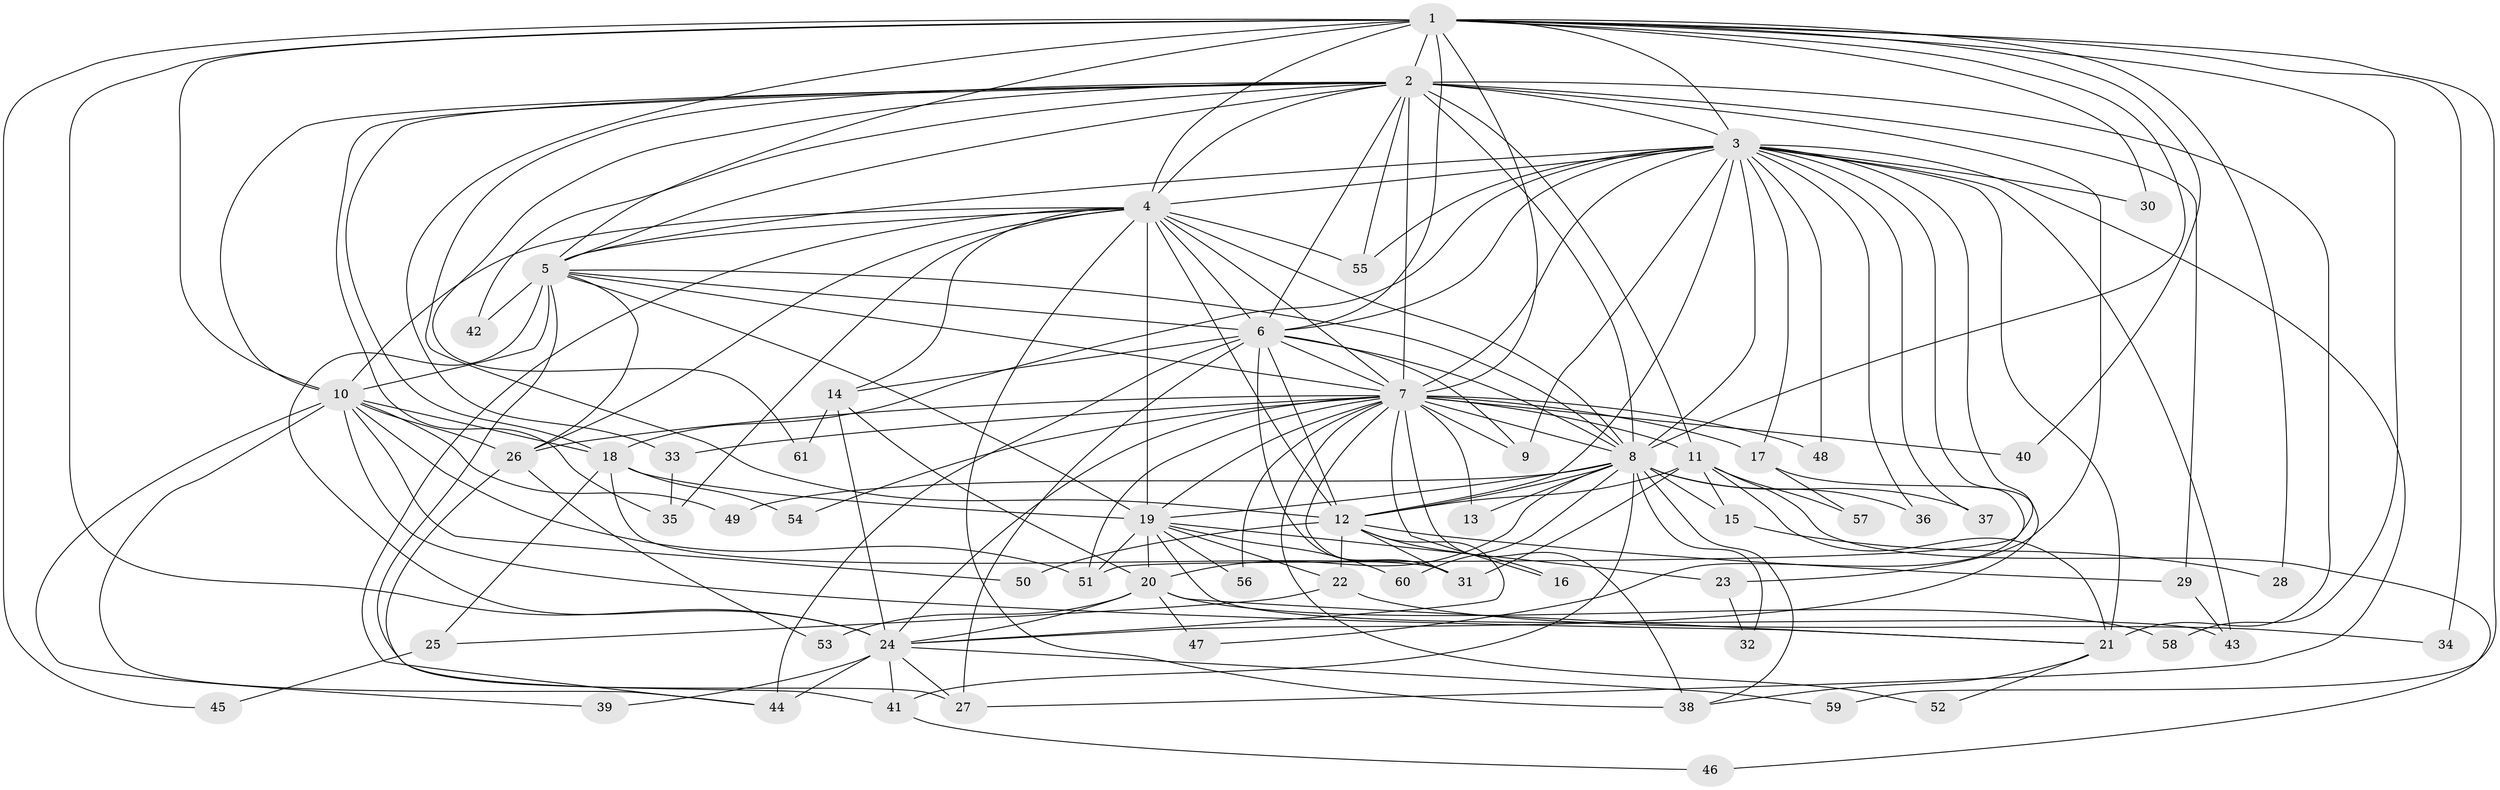 // original degree distribution, {20: 0.01652892561983471, 18: 0.024793388429752067, 27: 0.008264462809917356, 25: 0.008264462809917356, 28: 0.01652892561983471, 23: 0.008264462809917356, 3: 0.19008264462809918, 7: 0.01652892561983471, 8: 0.024793388429752067, 6: 0.024793388429752067, 2: 0.5702479338842975, 4: 0.0743801652892562, 5: 0.01652892561983471}
// Generated by graph-tools (version 1.1) at 2025/34/03/09/25 02:34:37]
// undirected, 61 vertices, 171 edges
graph export_dot {
graph [start="1"]
  node [color=gray90,style=filled];
  1;
  2;
  3;
  4;
  5;
  6;
  7;
  8;
  9;
  10;
  11;
  12;
  13;
  14;
  15;
  16;
  17;
  18;
  19;
  20;
  21;
  22;
  23;
  24;
  25;
  26;
  27;
  28;
  29;
  30;
  31;
  32;
  33;
  34;
  35;
  36;
  37;
  38;
  39;
  40;
  41;
  42;
  43;
  44;
  45;
  46;
  47;
  48;
  49;
  50;
  51;
  52;
  53;
  54;
  55;
  56;
  57;
  58;
  59;
  60;
  61;
  1 -- 2 [weight=2.0];
  1 -- 3 [weight=1.0];
  1 -- 4 [weight=3.0];
  1 -- 5 [weight=1.0];
  1 -- 6 [weight=1.0];
  1 -- 7 [weight=1.0];
  1 -- 8 [weight=1.0];
  1 -- 10 [weight=1.0];
  1 -- 24 [weight=1.0];
  1 -- 28 [weight=1.0];
  1 -- 30 [weight=1.0];
  1 -- 33 [weight=1.0];
  1 -- 34 [weight=1.0];
  1 -- 40 [weight=1.0];
  1 -- 45 [weight=1.0];
  1 -- 58 [weight=1.0];
  1 -- 59 [weight=1.0];
  2 -- 3 [weight=2.0];
  2 -- 4 [weight=4.0];
  2 -- 5 [weight=2.0];
  2 -- 6 [weight=2.0];
  2 -- 7 [weight=3.0];
  2 -- 8 [weight=3.0];
  2 -- 10 [weight=1.0];
  2 -- 11 [weight=1.0];
  2 -- 12 [weight=1.0];
  2 -- 18 [weight=1.0];
  2 -- 21 [weight=5.0];
  2 -- 23 [weight=1.0];
  2 -- 29 [weight=1.0];
  2 -- 35 [weight=1.0];
  2 -- 42 [weight=2.0];
  2 -- 55 [weight=1.0];
  2 -- 61 [weight=1.0];
  3 -- 4 [weight=3.0];
  3 -- 5 [weight=1.0];
  3 -- 6 [weight=2.0];
  3 -- 7 [weight=1.0];
  3 -- 8 [weight=1.0];
  3 -- 9 [weight=1.0];
  3 -- 12 [weight=1.0];
  3 -- 17 [weight=1.0];
  3 -- 18 [weight=1.0];
  3 -- 21 [weight=1.0];
  3 -- 24 [weight=3.0];
  3 -- 27 [weight=1.0];
  3 -- 30 [weight=1.0];
  3 -- 36 [weight=1.0];
  3 -- 37 [weight=1.0];
  3 -- 43 [weight=1.0];
  3 -- 48 [weight=1.0];
  3 -- 51 [weight=1.0];
  3 -- 55 [weight=1.0];
  4 -- 5 [weight=3.0];
  4 -- 6 [weight=2.0];
  4 -- 7 [weight=2.0];
  4 -- 8 [weight=2.0];
  4 -- 10 [weight=2.0];
  4 -- 12 [weight=1.0];
  4 -- 14 [weight=2.0];
  4 -- 19 [weight=11.0];
  4 -- 26 [weight=1.0];
  4 -- 35 [weight=1.0];
  4 -- 38 [weight=1.0];
  4 -- 44 [weight=1.0];
  4 -- 55 [weight=1.0];
  5 -- 6 [weight=1.0];
  5 -- 7 [weight=1.0];
  5 -- 8 [weight=1.0];
  5 -- 10 [weight=1.0];
  5 -- 19 [weight=2.0];
  5 -- 24 [weight=9.0];
  5 -- 26 [weight=1.0];
  5 -- 27 [weight=1.0];
  5 -- 42 [weight=1.0];
  6 -- 7 [weight=1.0];
  6 -- 8 [weight=1.0];
  6 -- 9 [weight=1.0];
  6 -- 12 [weight=1.0];
  6 -- 14 [weight=1.0];
  6 -- 27 [weight=1.0];
  6 -- 31 [weight=1.0];
  6 -- 44 [weight=3.0];
  7 -- 8 [weight=1.0];
  7 -- 9 [weight=1.0];
  7 -- 11 [weight=1.0];
  7 -- 13 [weight=1.0];
  7 -- 16 [weight=1.0];
  7 -- 17 [weight=1.0];
  7 -- 19 [weight=2.0];
  7 -- 24 [weight=1.0];
  7 -- 26 [weight=1.0];
  7 -- 31 [weight=1.0];
  7 -- 33 [weight=1.0];
  7 -- 38 [weight=1.0];
  7 -- 40 [weight=1.0];
  7 -- 48 [weight=1.0];
  7 -- 51 [weight=1.0];
  7 -- 52 [weight=1.0];
  7 -- 54 [weight=1.0];
  7 -- 56 [weight=1.0];
  8 -- 12 [weight=1.0];
  8 -- 13 [weight=1.0];
  8 -- 15 [weight=1.0];
  8 -- 19 [weight=2.0];
  8 -- 20 [weight=1.0];
  8 -- 32 [weight=1.0];
  8 -- 36 [weight=1.0];
  8 -- 37 [weight=1.0];
  8 -- 38 [weight=1.0];
  8 -- 41 [weight=1.0];
  8 -- 49 [weight=1.0];
  8 -- 60 [weight=1.0];
  10 -- 18 [weight=2.0];
  10 -- 21 [weight=1.0];
  10 -- 26 [weight=1.0];
  10 -- 39 [weight=1.0];
  10 -- 44 [weight=1.0];
  10 -- 49 [weight=1.0];
  10 -- 50 [weight=1.0];
  10 -- 51 [weight=1.0];
  11 -- 12 [weight=1.0];
  11 -- 15 [weight=1.0];
  11 -- 21 [weight=1.0];
  11 -- 31 [weight=1.0];
  11 -- 46 [weight=1.0];
  11 -- 57 [weight=1.0];
  12 -- 16 [weight=1.0];
  12 -- 22 [weight=1.0];
  12 -- 24 [weight=1.0];
  12 -- 29 [weight=1.0];
  12 -- 31 [weight=1.0];
  12 -- 50 [weight=1.0];
  14 -- 20 [weight=1.0];
  14 -- 24 [weight=1.0];
  14 -- 61 [weight=1.0];
  15 -- 28 [weight=1.0];
  17 -- 47 [weight=1.0];
  17 -- 57 [weight=1.0];
  18 -- 19 [weight=1.0];
  18 -- 25 [weight=1.0];
  18 -- 31 [weight=1.0];
  18 -- 54 [weight=1.0];
  19 -- 20 [weight=1.0];
  19 -- 22 [weight=1.0];
  19 -- 23 [weight=1.0];
  19 -- 43 [weight=1.0];
  19 -- 51 [weight=1.0];
  19 -- 56 [weight=1.0];
  19 -- 60 [weight=1.0];
  20 -- 21 [weight=1.0];
  20 -- 24 [weight=1.0];
  20 -- 47 [weight=1.0];
  20 -- 53 [weight=1.0];
  20 -- 58 [weight=1.0];
  21 -- 38 [weight=1.0];
  21 -- 52 [weight=1.0];
  22 -- 25 [weight=1.0];
  22 -- 34 [weight=1.0];
  23 -- 32 [weight=1.0];
  24 -- 27 [weight=1.0];
  24 -- 39 [weight=1.0];
  24 -- 41 [weight=1.0];
  24 -- 44 [weight=1.0];
  24 -- 59 [weight=1.0];
  25 -- 45 [weight=1.0];
  26 -- 41 [weight=1.0];
  26 -- 53 [weight=1.0];
  29 -- 43 [weight=1.0];
  33 -- 35 [weight=2.0];
  41 -- 46 [weight=1.0];
}
